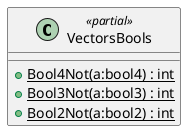 @startuml
class VectorsBools <<partial>> {
    + {static} Bool4Not(a:bool4) : int
    + {static} Bool3Not(a:bool3) : int
    + {static} Bool2Not(a:bool2) : int
}
@enduml
